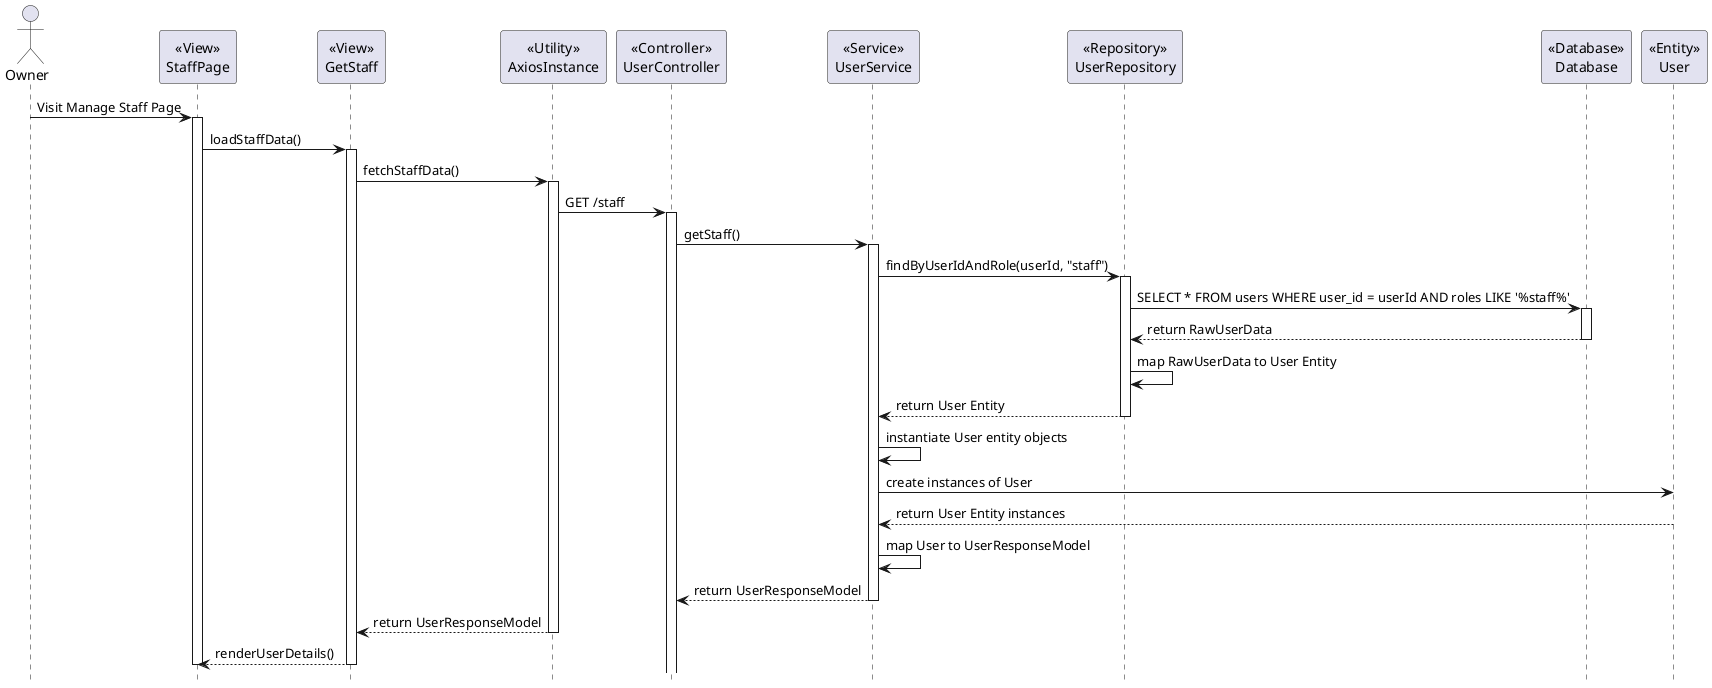 @startuml
hide footbox
actor Owner

participant StaffPage as "<<View>>\nStaffPage"
participant GetStaff as "<<View>>\nGetStaff"
participant AxiosInstance as "<<Utility>>\nAxiosInstance"
participant UserController as "<<Controller>>\nUserController"
participant UserService as "<<Service>>\nUserService"
participant UserRepository as "<<Repository>>\nUserRepository"
participant Database as "<<Database>>\nDatabase"
participant User as "<<Entity>>\nUser"

' Owner retrieves staff account details
Owner -> StaffPage: Visit Manage Staff Page
activate StaffPage
StaffPage -> GetStaff: loadStaffData()
activate GetStaff
GetStaff -> AxiosInstance: fetchStaffData()
activate AxiosInstance
AxiosInstance -> UserController: GET /staff
activate UserController
UserController -> UserService: getStaff()
activate UserService

' Retrieve user entity data
UserService -> UserRepository: findByUserIdAndRole(userId, "staff")
activate UserRepository
UserRepository -> Database: SELECT * FROM users WHERE user_id = userId AND roles LIKE '%staff%'
activate Database
Database --> UserRepository: return RawUserData
deactivate Database
UserRepository -> UserRepository: map RawUserData to User Entity
UserRepository --> UserService: return User Entity
deactivate UserRepository

' Map response
UserService -> UserService: instantiate User entity objects
UserService -> User: create instances of User
User --> UserService: return User Entity instances
UserService -> UserService: map User to UserResponseModel
UserService --> UserController: return UserResponseModel
deactivate UserService

AxiosInstance --> GetStaff: return UserResponseModel
deactivate AxiosInstance
GetStaff --> StaffPage: renderUserDetails()
deactivate GetStaff
deactivate StaffPage
@enduml